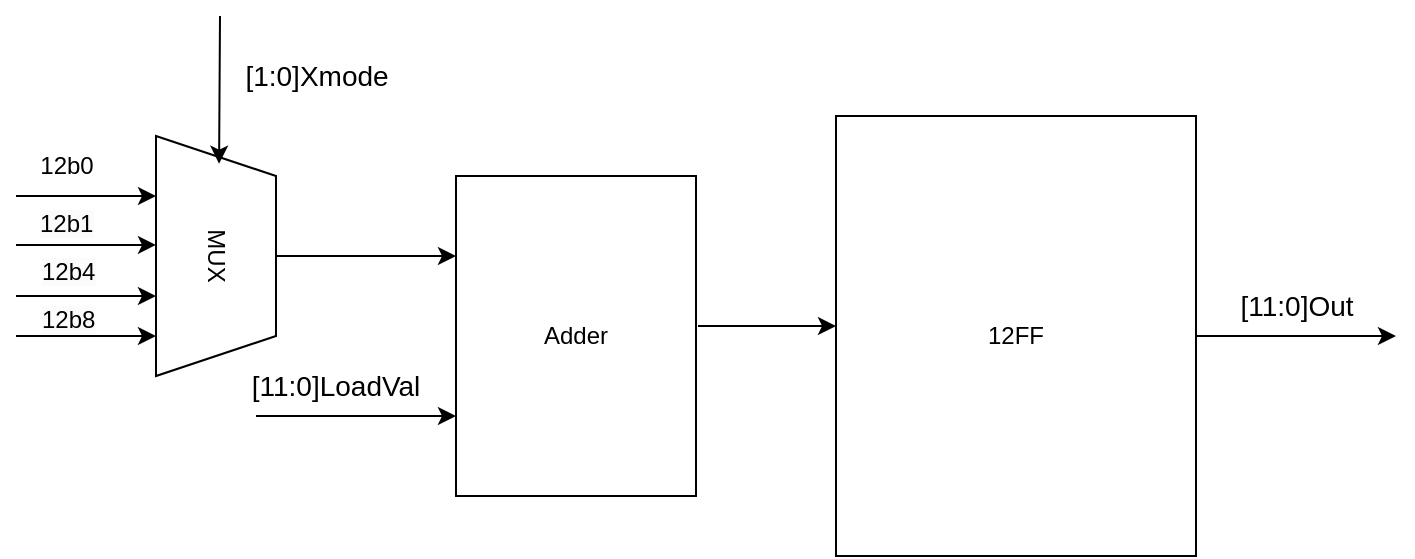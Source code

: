 <mxfile version="24.6.4" type="github">
  <diagram name="Page-1" id="js2dsBDY9uYeh_7CLBSH">
    <mxGraphModel dx="1004" dy="612" grid="1" gridSize="10" guides="1" tooltips="1" connect="1" arrows="1" fold="1" page="1" pageScale="1" pageWidth="827" pageHeight="1169" math="0" shadow="0">
      <root>
        <mxCell id="0" />
        <mxCell id="1" parent="0" />
        <mxCell id="Pi92CcvvXGuBsKBoiUAk-2" value="12FF" style="rounded=0;whiteSpace=wrap;html=1;" parent="1" vertex="1">
          <mxGeometry x="420" y="80" width="180" height="220" as="geometry" />
        </mxCell>
        <mxCell id="Pi92CcvvXGuBsKBoiUAk-4" value="Adder" style="rounded=0;whiteSpace=wrap;html=1;" parent="1" vertex="1">
          <mxGeometry x="230" y="110" width="120" height="160" as="geometry" />
        </mxCell>
        <mxCell id="Pi92CcvvXGuBsKBoiUAk-6" value="" style="endArrow=classic;html=1;rounded=0;entryX=0;entryY=0.75;entryDx=0;entryDy=0;" parent="1" target="Pi92CcvvXGuBsKBoiUAk-4" edge="1">
          <mxGeometry width="50" height="50" relative="1" as="geometry">
            <mxPoint x="130" y="230" as="sourcePoint" />
            <mxPoint x="440" y="280" as="targetPoint" />
          </mxGeometry>
        </mxCell>
        <mxCell id="Pi92CcvvXGuBsKBoiUAk-7" value="" style="endArrow=classic;html=1;rounded=0;" parent="1" edge="1">
          <mxGeometry width="50" height="50" relative="1" as="geometry">
            <mxPoint x="351" y="185" as="sourcePoint" />
            <mxPoint x="420" y="185" as="targetPoint" />
          </mxGeometry>
        </mxCell>
        <mxCell id="vFpNrjuhJtaVeICRIZnL-1" value="" style="endArrow=classic;html=1;rounded=0;entryX=0;entryY=0.75;entryDx=0;entryDy=0;" edge="1" parent="1">
          <mxGeometry width="50" height="50" relative="1" as="geometry">
            <mxPoint x="140" y="150" as="sourcePoint" />
            <mxPoint x="230" y="150" as="targetPoint" />
          </mxGeometry>
        </mxCell>
        <mxCell id="vFpNrjuhJtaVeICRIZnL-2" value="MUX" style="shape=trapezoid;perimeter=trapezoidPerimeter;whiteSpace=wrap;html=1;fixedSize=1;rotation=90;" vertex="1" parent="1">
          <mxGeometry x="50" y="120" width="120" height="60" as="geometry" />
        </mxCell>
        <mxCell id="vFpNrjuhJtaVeICRIZnL-3" value="&lt;font style=&quot;font-size: 14px;&quot;&gt;[11:0]LoadVal&lt;/font&gt;" style="text;html=1;align=center;verticalAlign=middle;whiteSpace=wrap;rounded=0;" vertex="1" parent="1">
          <mxGeometry x="140" y="200" width="60" height="30" as="geometry" />
        </mxCell>
        <mxCell id="vFpNrjuhJtaVeICRIZnL-4" value="" style="endArrow=classic;html=1;rounded=0;exitX=1;exitY=0.5;exitDx=0;exitDy=0;" edge="1" parent="1" source="Pi92CcvvXGuBsKBoiUAk-2">
          <mxGeometry width="50" height="50" relative="1" as="geometry">
            <mxPoint x="430" y="340" as="sourcePoint" />
            <mxPoint x="700" y="190" as="targetPoint" />
          </mxGeometry>
        </mxCell>
        <mxCell id="vFpNrjuhJtaVeICRIZnL-5" value="&lt;font style=&quot;font-size: 14px;&quot;&gt;[11:0]Out&lt;/font&gt;" style="text;html=1;align=center;verticalAlign=middle;resizable=0;points=[];autosize=1;strokeColor=none;fillColor=none;" vertex="1" parent="1">
          <mxGeometry x="610" y="160" width="80" height="30" as="geometry" />
        </mxCell>
        <mxCell id="vFpNrjuhJtaVeICRIZnL-6" value="" style="endArrow=classic;html=1;rounded=0;entryX=0;entryY=0.25;entryDx=0;entryDy=0;" edge="1" parent="1">
          <mxGeometry width="50" height="50" relative="1" as="geometry">
            <mxPoint x="112" y="30" as="sourcePoint" />
            <mxPoint x="111.538" y="103.846" as="targetPoint" />
          </mxGeometry>
        </mxCell>
        <mxCell id="vFpNrjuhJtaVeICRIZnL-7" value="&lt;font style=&quot;font-size: 14px;&quot;&gt;[1:0]Xmode&lt;/font&gt;" style="text;html=1;align=center;verticalAlign=middle;resizable=0;points=[];autosize=1;strokeColor=none;fillColor=none;" vertex="1" parent="1">
          <mxGeometry x="110" y="45" width="100" height="30" as="geometry" />
        </mxCell>
        <mxCell id="vFpNrjuhJtaVeICRIZnL-8" value="" style="endArrow=classic;html=1;rounded=0;entryX=0.25;entryY=1;entryDx=0;entryDy=0;" edge="1" parent="1" target="vFpNrjuhJtaVeICRIZnL-2">
          <mxGeometry width="50" height="50" relative="1" as="geometry">
            <mxPoint x="10" y="120" as="sourcePoint" />
            <mxPoint x="350" y="110" as="targetPoint" />
          </mxGeometry>
        </mxCell>
        <mxCell id="vFpNrjuhJtaVeICRIZnL-10" value="" style="endArrow=classic;html=1;rounded=0;entryX=0.25;entryY=1;entryDx=0;entryDy=0;" edge="1" parent="1">
          <mxGeometry width="50" height="50" relative="1" as="geometry">
            <mxPoint x="10" y="144.47" as="sourcePoint" />
            <mxPoint x="80" y="144.47" as="targetPoint" />
          </mxGeometry>
        </mxCell>
        <mxCell id="vFpNrjuhJtaVeICRIZnL-11" value="" style="endArrow=classic;html=1;rounded=0;entryX=0.25;entryY=1;entryDx=0;entryDy=0;" edge="1" parent="1">
          <mxGeometry width="50" height="50" relative="1" as="geometry">
            <mxPoint x="10" y="170" as="sourcePoint" />
            <mxPoint x="80" y="170" as="targetPoint" />
          </mxGeometry>
        </mxCell>
        <mxCell id="vFpNrjuhJtaVeICRIZnL-12" value="" style="endArrow=classic;html=1;rounded=0;entryX=0.25;entryY=1;entryDx=0;entryDy=0;" edge="1" parent="1">
          <mxGeometry width="50" height="50" relative="1" as="geometry">
            <mxPoint x="10" y="190" as="sourcePoint" />
            <mxPoint x="80" y="190" as="targetPoint" />
          </mxGeometry>
        </mxCell>
        <mxCell id="vFpNrjuhJtaVeICRIZnL-13" value="12b0" style="text;html=1;align=center;verticalAlign=middle;resizable=0;points=[];autosize=1;strokeColor=none;fillColor=none;" vertex="1" parent="1">
          <mxGeometry x="10" y="90" width="50" height="30" as="geometry" />
        </mxCell>
        <mxCell id="vFpNrjuhJtaVeICRIZnL-14" value="&lt;span style=&quot;color: rgb(0, 0, 0); font-family: Helvetica; font-size: 12px; font-style: normal; font-variant-ligatures: normal; font-variant-caps: normal; font-weight: 400; letter-spacing: normal; orphans: 2; text-align: center; text-indent: 0px; text-transform: none; widows: 2; word-spacing: 0px; -webkit-text-stroke-width: 0px; white-space: nowrap; background-color: rgb(251, 251, 251); text-decoration-thickness: initial; text-decoration-style: initial; text-decoration-color: initial; display: inline !important; float: none;&quot;&gt;12b1&lt;/span&gt;" style="text;whiteSpace=wrap;html=1;" vertex="1" parent="1">
          <mxGeometry x="20" y="120" width="50" height="40" as="geometry" />
        </mxCell>
        <mxCell id="vFpNrjuhJtaVeICRIZnL-15" value="&lt;span style=&quot;color: rgb(0, 0, 0); font-family: Helvetica; font-size: 12px; font-style: normal; font-variant-ligatures: normal; font-variant-caps: normal; font-weight: 400; letter-spacing: normal; orphans: 2; text-align: center; text-indent: 0px; text-transform: none; widows: 2; word-spacing: 0px; -webkit-text-stroke-width: 0px; white-space: nowrap; background-color: rgb(251, 251, 251); text-decoration-thickness: initial; text-decoration-style: initial; text-decoration-color: initial; display: inline !important; float: none;&quot;&gt;12b4&lt;/span&gt;" style="text;whiteSpace=wrap;html=1;" vertex="1" parent="1">
          <mxGeometry x="21" y="144" width="50" height="40" as="geometry" />
        </mxCell>
        <mxCell id="vFpNrjuhJtaVeICRIZnL-18" value="&lt;span style=&quot;color: rgb(0, 0, 0); font-family: Helvetica; font-size: 12px; font-style: normal; font-variant-ligatures: normal; font-variant-caps: normal; font-weight: 400; letter-spacing: normal; orphans: 2; text-align: center; text-indent: 0px; text-transform: none; widows: 2; word-spacing: 0px; -webkit-text-stroke-width: 0px; white-space: nowrap; background-color: rgb(251, 251, 251); text-decoration-thickness: initial; text-decoration-style: initial; text-decoration-color: initial; display: inline !important; float: none;&quot;&gt;12b8&lt;/span&gt;" style="text;whiteSpace=wrap;html=1;" vertex="1" parent="1">
          <mxGeometry x="21" y="168" width="50" height="40" as="geometry" />
        </mxCell>
      </root>
    </mxGraphModel>
  </diagram>
</mxfile>
